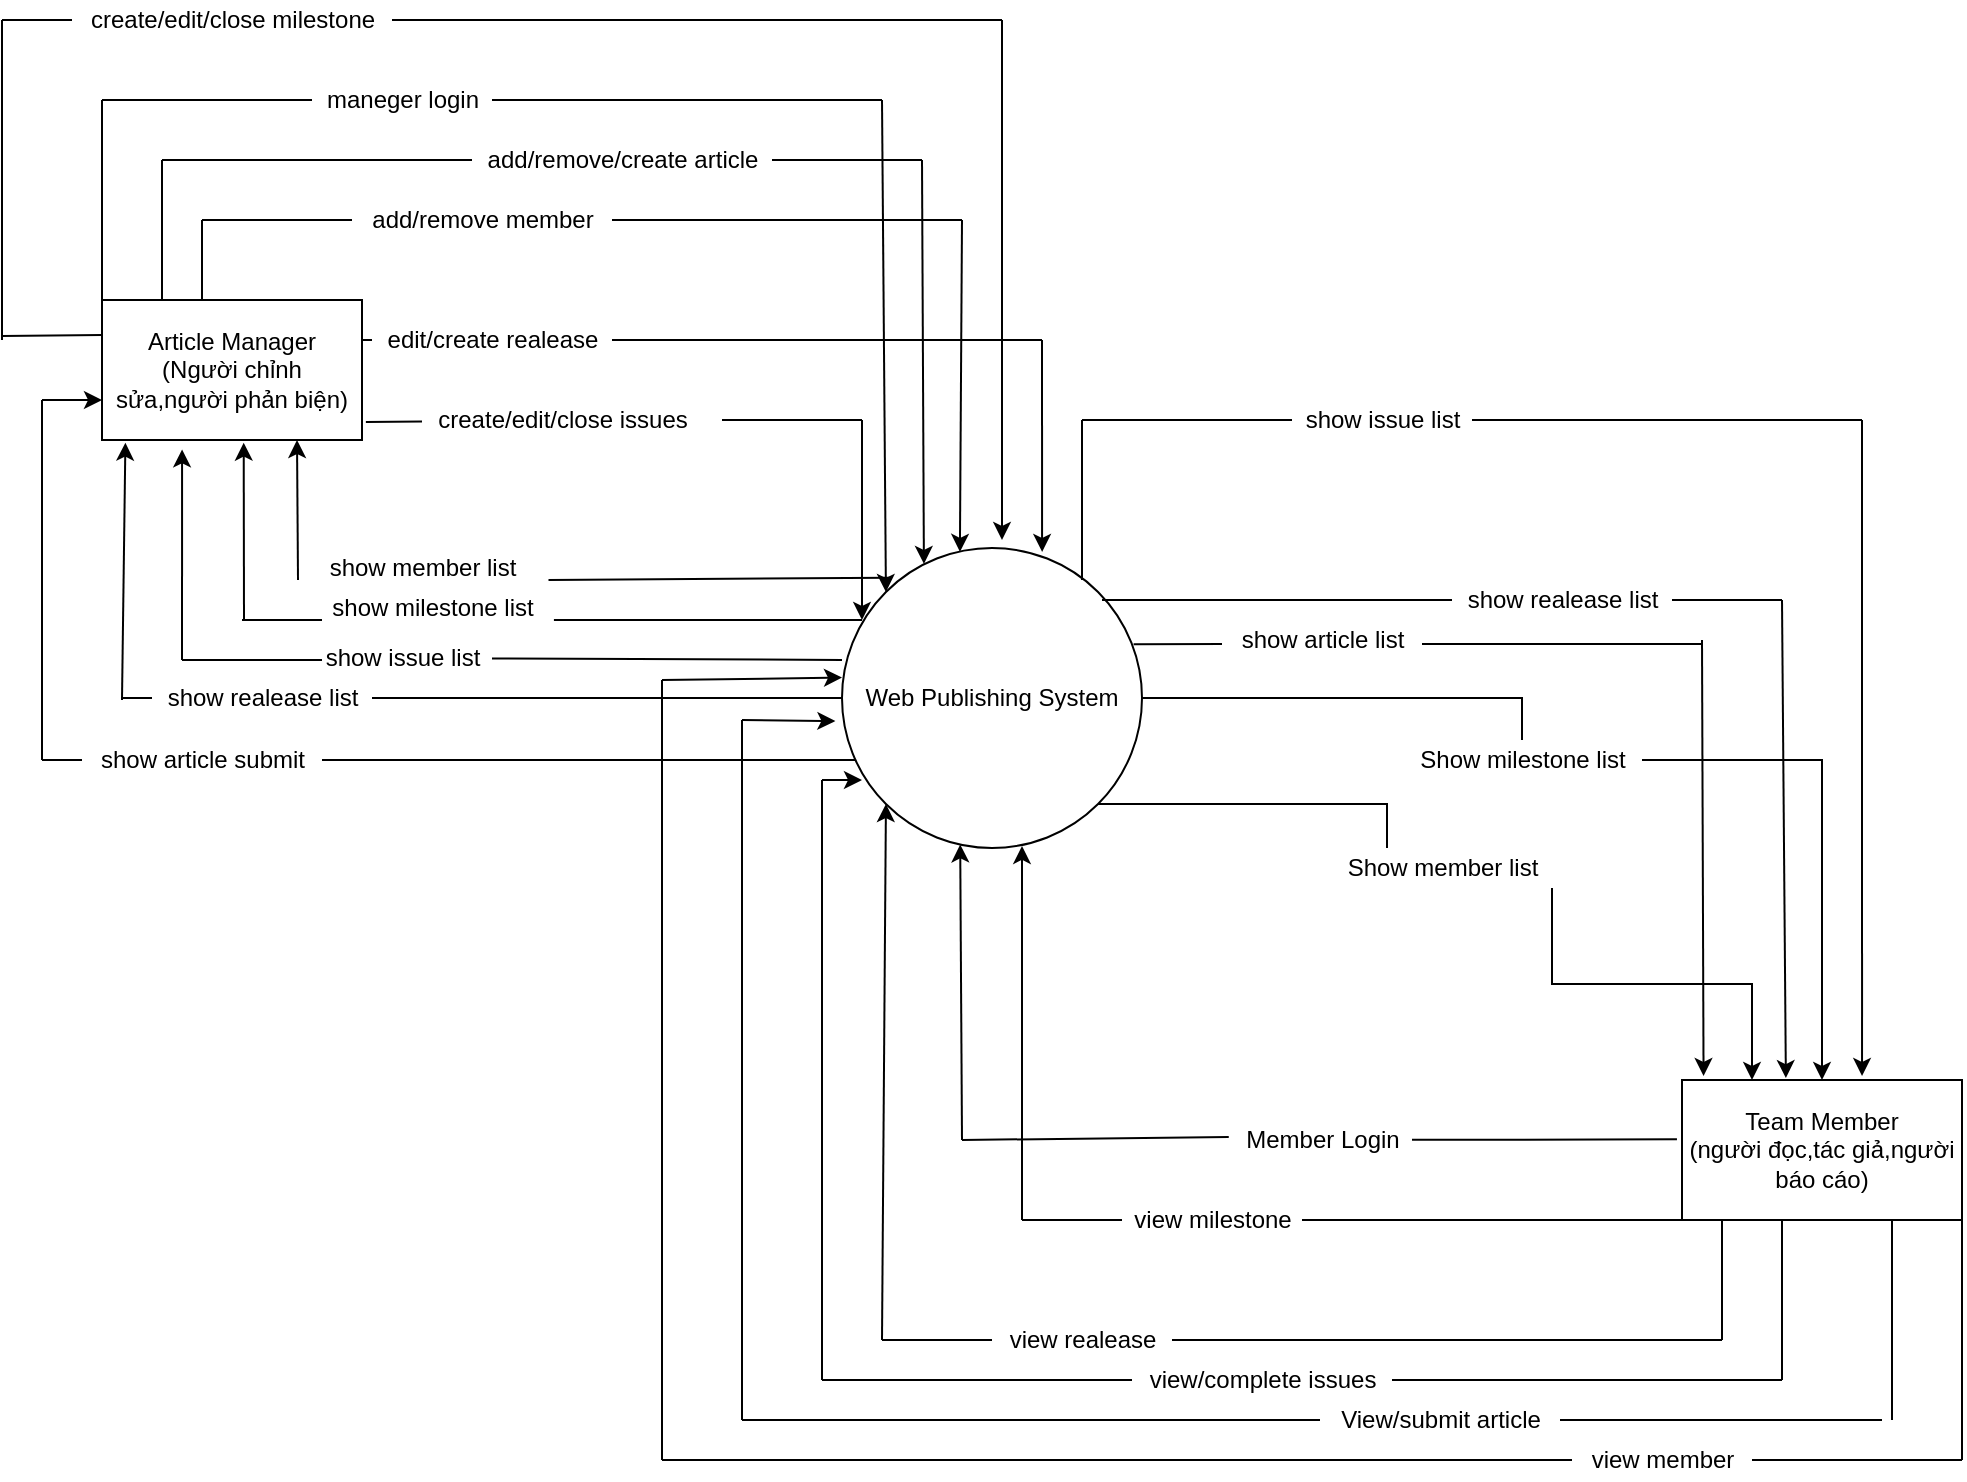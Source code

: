 <mxfile version="16.4.7" type="github">
  <diagram id="6a731a19-8d31-9384-78a2-239565b7b9f0" name="Page-1">
    <mxGraphModel dx="1422" dy="1621" grid="1" gridSize="10" guides="1" tooltips="1" connect="1" arrows="1" fold="1" page="1" pageScale="1" pageWidth="1169" pageHeight="827" background="none" math="0" shadow="0">
      <root>
        <mxCell id="0" />
        <mxCell id="1" parent="0" />
        <mxCell id="uklguWaOaTbAUM6NMsWW-1550" style="edgeStyle=orthogonalEdgeStyle;rounded=0;orthogonalLoop=1;jettySize=auto;html=1;entryX=0.5;entryY=0;entryDx=0;entryDy=0;startArrow=none;" edge="1" parent="1" source="uklguWaOaTbAUM6NMsWW-1567" target="uklguWaOaTbAUM6NMsWW-1549">
          <mxGeometry relative="1" as="geometry" />
        </mxCell>
        <mxCell id="uklguWaOaTbAUM6NMsWW-1559" style="edgeStyle=orthogonalEdgeStyle;rounded=0;orthogonalLoop=1;jettySize=auto;html=1;exitX=1;exitY=1;exitDx=0;exitDy=0;entryX=0.25;entryY=0;entryDx=0;entryDy=0;startArrow=none;" edge="1" parent="1" source="uklguWaOaTbAUM6NMsWW-1565" target="uklguWaOaTbAUM6NMsWW-1549">
          <mxGeometry relative="1" as="geometry">
            <mxPoint x="990" y="520" as="targetPoint" />
          </mxGeometry>
        </mxCell>
        <mxCell id="uklguWaOaTbAUM6NMsWW-1546" value="Web Publishing System" style="ellipse;whiteSpace=wrap;html=1;aspect=fixed;" vertex="1" parent="1">
          <mxGeometry x="540" y="264" width="150" height="150" as="geometry" />
        </mxCell>
        <mxCell id="uklguWaOaTbAUM6NMsWW-1548" value="Article Manager&lt;br&gt;(Người chỉnh sửa,người phản biện)" style="rounded=0;whiteSpace=wrap;html=1;" vertex="1" parent="1">
          <mxGeometry x="170" y="140" width="130" height="70" as="geometry" />
        </mxCell>
        <mxCell id="uklguWaOaTbAUM6NMsWW-1549" value="Team Member&lt;br&gt;(người đọc,tác giả,người báo cáo)" style="rounded=0;whiteSpace=wrap;html=1;" vertex="1" parent="1">
          <mxGeometry x="960" y="530" width="140" height="70" as="geometry" />
        </mxCell>
        <mxCell id="uklguWaOaTbAUM6NMsWW-1563" value="" style="endArrow=none;html=1;rounded=0;startArrow=none;" edge="1" parent="1">
          <mxGeometry width="50" height="50" relative="1" as="geometry">
            <mxPoint x="830" y="312" as="sourcePoint" />
            <mxPoint x="970" y="312" as="targetPoint" />
            <Array as="points">
              <mxPoint x="880" y="312" />
            </Array>
          </mxGeometry>
        </mxCell>
        <mxCell id="uklguWaOaTbAUM6NMsWW-1564" value="" style="endArrow=classic;html=1;rounded=0;entryX=0.077;entryY=-0.029;entryDx=0;entryDy=0;entryPerimeter=0;" edge="1" parent="1" target="uklguWaOaTbAUM6NMsWW-1549">
          <mxGeometry width="50" height="50" relative="1" as="geometry">
            <mxPoint x="970" y="310" as="sourcePoint" />
            <mxPoint x="1000" y="320" as="targetPoint" />
          </mxGeometry>
        </mxCell>
        <mxCell id="uklguWaOaTbAUM6NMsWW-1565" value="Show member list" style="text;html=1;align=center;verticalAlign=middle;resizable=0;points=[];autosize=1;strokeColor=none;fillColor=none;" vertex="1" parent="1">
          <mxGeometry x="785" y="414" width="110" height="20" as="geometry" />
        </mxCell>
        <mxCell id="uklguWaOaTbAUM6NMsWW-1566" value="" style="edgeStyle=orthogonalEdgeStyle;rounded=0;orthogonalLoop=1;jettySize=auto;html=1;exitX=1;exitY=1;exitDx=0;exitDy=0;entryX=0.25;entryY=0;entryDx=0;entryDy=0;endArrow=none;" edge="1" parent="1" source="uklguWaOaTbAUM6NMsWW-1546" target="uklguWaOaTbAUM6NMsWW-1565">
          <mxGeometry relative="1" as="geometry">
            <mxPoint x="995" y="530" as="targetPoint" />
            <mxPoint x="668.033" y="392.033" as="sourcePoint" />
          </mxGeometry>
        </mxCell>
        <mxCell id="uklguWaOaTbAUM6NMsWW-1567" value="Show milestone list" style="text;html=1;align=center;verticalAlign=middle;resizable=0;points=[];autosize=1;strokeColor=none;fillColor=none;" vertex="1" parent="1">
          <mxGeometry x="820" y="360" width="120" height="20" as="geometry" />
        </mxCell>
        <mxCell id="uklguWaOaTbAUM6NMsWW-1568" value="" style="edgeStyle=orthogonalEdgeStyle;rounded=0;orthogonalLoop=1;jettySize=auto;html=1;entryX=0.5;entryY=0;entryDx=0;entryDy=0;endArrow=none;" edge="1" parent="1" source="uklguWaOaTbAUM6NMsWW-1546" target="uklguWaOaTbAUM6NMsWW-1567">
          <mxGeometry relative="1" as="geometry">
            <mxPoint x="690" y="339.0" as="sourcePoint" />
            <mxPoint x="1030" y="530" as="targetPoint" />
          </mxGeometry>
        </mxCell>
        <mxCell id="uklguWaOaTbAUM6NMsWW-1570" value="show article list" style="text;html=1;align=center;verticalAlign=middle;resizable=0;points=[];autosize=1;strokeColor=none;fillColor=none;" vertex="1" parent="1">
          <mxGeometry x="730" y="300" width="100" height="20" as="geometry" />
        </mxCell>
        <mxCell id="uklguWaOaTbAUM6NMsWW-1571" value="" style="endArrow=none;html=1;rounded=0;exitX=0.972;exitY=0.321;exitDx=0;exitDy=0;exitPerimeter=0;" edge="1" parent="1" source="uklguWaOaTbAUM6NMsWW-1546">
          <mxGeometry width="50" height="50" relative="1" as="geometry">
            <mxPoint x="685.8" y="312.15" as="sourcePoint" />
            <mxPoint x="730" y="312" as="targetPoint" />
          </mxGeometry>
        </mxCell>
        <mxCell id="uklguWaOaTbAUM6NMsWW-1595" value="" style="endArrow=none;html=1;rounded=0;" edge="1" parent="1">
          <mxGeometry width="50" height="50" relative="1" as="geometry">
            <mxPoint x="1100" y="720" as="sourcePoint" />
            <mxPoint x="1100" y="600" as="targetPoint" />
          </mxGeometry>
        </mxCell>
        <mxCell id="uklguWaOaTbAUM6NMsWW-1596" value="" style="endArrow=none;html=1;rounded=0;startArrow=none;" edge="1" parent="1" source="uklguWaOaTbAUM6NMsWW-1613">
          <mxGeometry width="50" height="50" relative="1" as="geometry">
            <mxPoint x="450" y="720" as="sourcePoint" />
            <mxPoint x="1100" y="720" as="targetPoint" />
          </mxGeometry>
        </mxCell>
        <mxCell id="uklguWaOaTbAUM6NMsWW-1597" value="" style="endArrow=none;html=1;rounded=0;" edge="1" parent="1">
          <mxGeometry width="50" height="50" relative="1" as="geometry">
            <mxPoint x="450" y="720" as="sourcePoint" />
            <mxPoint x="450" y="330" as="targetPoint" />
          </mxGeometry>
        </mxCell>
        <mxCell id="uklguWaOaTbAUM6NMsWW-1598" value="" style="endArrow=classic;html=1;rounded=0;entryX=0;entryY=0.432;entryDx=0;entryDy=0;entryPerimeter=0;" edge="1" parent="1" target="uklguWaOaTbAUM6NMsWW-1546">
          <mxGeometry width="50" height="50" relative="1" as="geometry">
            <mxPoint x="450" y="330" as="sourcePoint" />
            <mxPoint x="500" y="310" as="targetPoint" />
          </mxGeometry>
        </mxCell>
        <mxCell id="uklguWaOaTbAUM6NMsWW-1599" value="" style="endArrow=none;html=1;rounded=0;entryX=0.75;entryY=1;entryDx=0;entryDy=0;" edge="1" parent="1" target="uklguWaOaTbAUM6NMsWW-1549">
          <mxGeometry width="50" height="50" relative="1" as="geometry">
            <mxPoint x="1065" y="700" as="sourcePoint" />
            <mxPoint x="1090" y="600" as="targetPoint" />
          </mxGeometry>
        </mxCell>
        <mxCell id="uklguWaOaTbAUM6NMsWW-1602" value="" style="endArrow=none;html=1;rounded=0;startArrow=none;" edge="1" parent="1" source="uklguWaOaTbAUM6NMsWW-1605">
          <mxGeometry width="50" height="50" relative="1" as="geometry">
            <mxPoint x="490" y="700" as="sourcePoint" />
            <mxPoint x="1060" y="700" as="targetPoint" />
          </mxGeometry>
        </mxCell>
        <mxCell id="uklguWaOaTbAUM6NMsWW-1603" value="" style="endArrow=none;html=1;rounded=0;" edge="1" parent="1">
          <mxGeometry width="50" height="50" relative="1" as="geometry">
            <mxPoint x="490" y="700" as="sourcePoint" />
            <mxPoint x="490" y="350" as="targetPoint" />
          </mxGeometry>
        </mxCell>
        <mxCell id="uklguWaOaTbAUM6NMsWW-1604" value="" style="endArrow=classic;html=1;rounded=0;entryX=-0.022;entryY=0.577;entryDx=0;entryDy=0;entryPerimeter=0;" edge="1" parent="1" target="uklguWaOaTbAUM6NMsWW-1546">
          <mxGeometry width="50" height="50" relative="1" as="geometry">
            <mxPoint x="490" y="350" as="sourcePoint" />
            <mxPoint x="540" y="340" as="targetPoint" />
          </mxGeometry>
        </mxCell>
        <mxCell id="uklguWaOaTbAUM6NMsWW-1605" value="View/submit article" style="text;html=1;align=center;verticalAlign=middle;resizable=0;points=[];autosize=1;strokeColor=none;fillColor=none;" vertex="1" parent="1">
          <mxGeometry x="779" y="690" width="120" height="20" as="geometry" />
        </mxCell>
        <mxCell id="uklguWaOaTbAUM6NMsWW-1606" value="" style="endArrow=none;html=1;rounded=0;" edge="1" parent="1" target="uklguWaOaTbAUM6NMsWW-1605">
          <mxGeometry width="50" height="50" relative="1" as="geometry">
            <mxPoint x="490" y="700" as="sourcePoint" />
            <mxPoint x="1060" y="700" as="targetPoint" />
          </mxGeometry>
        </mxCell>
        <mxCell id="uklguWaOaTbAUM6NMsWW-1607" value="" style="endArrow=none;html=1;rounded=0;" edge="1" parent="1">
          <mxGeometry width="50" height="50" relative="1" as="geometry">
            <mxPoint x="1010" y="680" as="sourcePoint" />
            <mxPoint x="1010" y="600" as="targetPoint" />
          </mxGeometry>
        </mxCell>
        <mxCell id="uklguWaOaTbAUM6NMsWW-1608" value="" style="endArrow=none;html=1;rounded=0;startArrow=none;" edge="1" parent="1" source="uklguWaOaTbAUM6NMsWW-1611">
          <mxGeometry width="50" height="50" relative="1" as="geometry">
            <mxPoint x="530" y="680" as="sourcePoint" />
            <mxPoint x="1010" y="680" as="targetPoint" />
          </mxGeometry>
        </mxCell>
        <mxCell id="uklguWaOaTbAUM6NMsWW-1609" value="" style="endArrow=none;html=1;rounded=0;" edge="1" parent="1">
          <mxGeometry width="50" height="50" relative="1" as="geometry">
            <mxPoint x="530" y="680" as="sourcePoint" />
            <mxPoint x="530" y="380" as="targetPoint" />
          </mxGeometry>
        </mxCell>
        <mxCell id="uklguWaOaTbAUM6NMsWW-1610" value="" style="endArrow=classic;html=1;rounded=0;" edge="1" parent="1">
          <mxGeometry width="50" height="50" relative="1" as="geometry">
            <mxPoint x="530" y="380" as="sourcePoint" />
            <mxPoint x="550" y="380" as="targetPoint" />
          </mxGeometry>
        </mxCell>
        <mxCell id="uklguWaOaTbAUM6NMsWW-1611" value="view/complete issues" style="text;html=1;align=center;verticalAlign=middle;resizable=0;points=[];autosize=1;strokeColor=none;fillColor=none;" vertex="1" parent="1">
          <mxGeometry x="685" y="670" width="130" height="20" as="geometry" />
        </mxCell>
        <mxCell id="uklguWaOaTbAUM6NMsWW-1612" value="" style="endArrow=none;html=1;rounded=0;" edge="1" parent="1" target="uklguWaOaTbAUM6NMsWW-1611">
          <mxGeometry width="50" height="50" relative="1" as="geometry">
            <mxPoint x="530" y="680" as="sourcePoint" />
            <mxPoint x="1010" y="680" as="targetPoint" />
          </mxGeometry>
        </mxCell>
        <mxCell id="uklguWaOaTbAUM6NMsWW-1613" value="view member" style="text;html=1;align=center;verticalAlign=middle;resizable=0;points=[];autosize=1;strokeColor=none;fillColor=none;" vertex="1" parent="1">
          <mxGeometry x="905" y="710" width="90" height="20" as="geometry" />
        </mxCell>
        <mxCell id="uklguWaOaTbAUM6NMsWW-1614" value="" style="endArrow=none;html=1;rounded=0;" edge="1" parent="1" target="uklguWaOaTbAUM6NMsWW-1613">
          <mxGeometry width="50" height="50" relative="1" as="geometry">
            <mxPoint x="450" y="720" as="sourcePoint" />
            <mxPoint x="1100" y="720" as="targetPoint" />
          </mxGeometry>
        </mxCell>
        <mxCell id="uklguWaOaTbAUM6NMsWW-1618" value="" style="endArrow=none;html=1;rounded=0;entryX=-0.018;entryY=0.424;entryDx=0;entryDy=0;entryPerimeter=0;startArrow=none;" edge="1" parent="1" source="uklguWaOaTbAUM6NMsWW-1620" target="uklguWaOaTbAUM6NMsWW-1549">
          <mxGeometry width="50" height="50" relative="1" as="geometry">
            <mxPoint x="600" y="560" as="sourcePoint" />
            <mxPoint x="960" y="540" as="targetPoint" />
          </mxGeometry>
        </mxCell>
        <mxCell id="uklguWaOaTbAUM6NMsWW-1619" value="" style="endArrow=classic;html=1;rounded=0;entryX=0.394;entryY=0.988;entryDx=0;entryDy=0;entryPerimeter=0;" edge="1" parent="1" target="uklguWaOaTbAUM6NMsWW-1546">
          <mxGeometry width="50" height="50" relative="1" as="geometry">
            <mxPoint x="600" y="560" as="sourcePoint" />
            <mxPoint x="650" y="510" as="targetPoint" />
          </mxGeometry>
        </mxCell>
        <mxCell id="uklguWaOaTbAUM6NMsWW-1620" value="Member Login" style="text;html=1;align=center;verticalAlign=middle;resizable=0;points=[];autosize=1;strokeColor=none;fillColor=none;rotation=0;" vertex="1" parent="1">
          <mxGeometry x="735" y="550" width="90" height="20" as="geometry" />
        </mxCell>
        <mxCell id="uklguWaOaTbAUM6NMsWW-1621" value="" style="endArrow=none;html=1;rounded=0;entryX=-0.018;entryY=0.424;entryDx=0;entryDy=0;entryPerimeter=0;" edge="1" parent="1" target="uklguWaOaTbAUM6NMsWW-1620">
          <mxGeometry width="50" height="50" relative="1" as="geometry">
            <mxPoint x="600" y="560" as="sourcePoint" />
            <mxPoint x="957.48" y="559.68" as="targetPoint" />
          </mxGeometry>
        </mxCell>
        <mxCell id="uklguWaOaTbAUM6NMsWW-1622" value="" style="endArrow=none;html=1;rounded=0;" edge="1" parent="1">
          <mxGeometry width="50" height="50" relative="1" as="geometry">
            <mxPoint x="660" y="280" as="sourcePoint" />
            <mxPoint x="660" y="200" as="targetPoint" />
          </mxGeometry>
        </mxCell>
        <mxCell id="uklguWaOaTbAUM6NMsWW-1623" value="" style="endArrow=none;html=1;rounded=0;startArrow=none;" edge="1" parent="1" source="uklguWaOaTbAUM6NMsWW-1625">
          <mxGeometry width="50" height="50" relative="1" as="geometry">
            <mxPoint x="660" y="200" as="sourcePoint" />
            <mxPoint x="1050" y="200" as="targetPoint" />
          </mxGeometry>
        </mxCell>
        <mxCell id="uklguWaOaTbAUM6NMsWW-1624" value="" style="endArrow=classic;html=1;rounded=0;entryX=0.643;entryY=-0.029;entryDx=0;entryDy=0;entryPerimeter=0;" edge="1" parent="1" target="uklguWaOaTbAUM6NMsWW-1549">
          <mxGeometry width="50" height="50" relative="1" as="geometry">
            <mxPoint x="1050" y="200" as="sourcePoint" />
            <mxPoint x="1100" y="200" as="targetPoint" />
          </mxGeometry>
        </mxCell>
        <mxCell id="uklguWaOaTbAUM6NMsWW-1625" value="show issue list" style="text;html=1;align=center;verticalAlign=middle;resizable=0;points=[];autosize=1;strokeColor=none;fillColor=none;" vertex="1" parent="1">
          <mxGeometry x="765" y="190" width="90" height="20" as="geometry" />
        </mxCell>
        <mxCell id="uklguWaOaTbAUM6NMsWW-1626" value="" style="endArrow=none;html=1;rounded=0;" edge="1" parent="1" target="uklguWaOaTbAUM6NMsWW-1625">
          <mxGeometry width="50" height="50" relative="1" as="geometry">
            <mxPoint x="660" y="200.0" as="sourcePoint" />
            <mxPoint x="1050" y="200.0" as="targetPoint" />
          </mxGeometry>
        </mxCell>
        <mxCell id="uklguWaOaTbAUM6NMsWW-1627" value="" style="endArrow=none;html=1;rounded=0;startArrow=none;" edge="1" parent="1" source="uklguWaOaTbAUM6NMsWW-1629">
          <mxGeometry width="50" height="50" relative="1" as="geometry">
            <mxPoint x="630" y="600" as="sourcePoint" />
            <mxPoint x="960" y="600" as="targetPoint" />
          </mxGeometry>
        </mxCell>
        <mxCell id="uklguWaOaTbAUM6NMsWW-1628" value="" style="endArrow=classic;html=1;rounded=0;entryX=0.6;entryY=0.993;entryDx=0;entryDy=0;entryPerimeter=0;" edge="1" parent="1" target="uklguWaOaTbAUM6NMsWW-1546">
          <mxGeometry width="50" height="50" relative="1" as="geometry">
            <mxPoint x="630" y="600" as="sourcePoint" />
            <mxPoint x="680" y="550" as="targetPoint" />
          </mxGeometry>
        </mxCell>
        <mxCell id="uklguWaOaTbAUM6NMsWW-1629" value="view milestone" style="text;html=1;align=center;verticalAlign=middle;resizable=0;points=[];autosize=1;strokeColor=none;fillColor=none;" vertex="1" parent="1">
          <mxGeometry x="680" y="590" width="90" height="20" as="geometry" />
        </mxCell>
        <mxCell id="uklguWaOaTbAUM6NMsWW-1630" value="" style="endArrow=none;html=1;rounded=0;" edge="1" parent="1" target="uklguWaOaTbAUM6NMsWW-1629">
          <mxGeometry width="50" height="50" relative="1" as="geometry">
            <mxPoint x="630" y="600" as="sourcePoint" />
            <mxPoint x="960" y="600" as="targetPoint" />
          </mxGeometry>
        </mxCell>
        <mxCell id="uklguWaOaTbAUM6NMsWW-1631" value="" style="endArrow=none;html=1;rounded=0;" edge="1" parent="1">
          <mxGeometry width="50" height="50" relative="1" as="geometry">
            <mxPoint x="980" y="660" as="sourcePoint" />
            <mxPoint x="980" y="600" as="targetPoint" />
          </mxGeometry>
        </mxCell>
        <mxCell id="uklguWaOaTbAUM6NMsWW-1632" value="" style="endArrow=none;html=1;rounded=0;startArrow=none;" edge="1" parent="1" source="uklguWaOaTbAUM6NMsWW-1634">
          <mxGeometry width="50" height="50" relative="1" as="geometry">
            <mxPoint x="560" y="660" as="sourcePoint" />
            <mxPoint x="980" y="660" as="targetPoint" />
          </mxGeometry>
        </mxCell>
        <mxCell id="uklguWaOaTbAUM6NMsWW-1633" value="" style="endArrow=classic;html=1;rounded=0;entryX=0;entryY=1;entryDx=0;entryDy=0;" edge="1" parent="1" target="uklguWaOaTbAUM6NMsWW-1546">
          <mxGeometry width="50" height="50" relative="1" as="geometry">
            <mxPoint x="560" y="660" as="sourcePoint" />
            <mxPoint x="610" y="610" as="targetPoint" />
          </mxGeometry>
        </mxCell>
        <mxCell id="uklguWaOaTbAUM6NMsWW-1634" value="view realease" style="text;html=1;align=center;verticalAlign=middle;resizable=0;points=[];autosize=1;strokeColor=none;fillColor=none;" vertex="1" parent="1">
          <mxGeometry x="615" y="650" width="90" height="20" as="geometry" />
        </mxCell>
        <mxCell id="uklguWaOaTbAUM6NMsWW-1635" value="" style="endArrow=none;html=1;rounded=0;" edge="1" parent="1" target="uklguWaOaTbAUM6NMsWW-1634">
          <mxGeometry width="50" height="50" relative="1" as="geometry">
            <mxPoint x="560" y="660" as="sourcePoint" />
            <mxPoint x="980" y="660" as="targetPoint" />
          </mxGeometry>
        </mxCell>
        <mxCell id="uklguWaOaTbAUM6NMsWW-1636" value="" style="endArrow=none;html=1;rounded=0;entryX=0;entryY=0.5;entryDx=0;entryDy=0;startArrow=none;" edge="1" parent="1" source="uklguWaOaTbAUM6NMsWW-1657" target="uklguWaOaTbAUM6NMsWW-1546">
          <mxGeometry width="50" height="50" relative="1" as="geometry">
            <mxPoint x="180" y="339" as="sourcePoint" />
            <mxPoint x="540" y="290" as="targetPoint" />
          </mxGeometry>
        </mxCell>
        <mxCell id="uklguWaOaTbAUM6NMsWW-1637" value="" style="endArrow=classic;html=1;rounded=0;entryX=0.09;entryY=1.019;entryDx=0;entryDy=0;entryPerimeter=0;" edge="1" parent="1" target="uklguWaOaTbAUM6NMsWW-1548">
          <mxGeometry width="50" height="50" relative="1" as="geometry">
            <mxPoint x="180" y="340" as="sourcePoint" />
            <mxPoint x="182" y="220" as="targetPoint" />
          </mxGeometry>
        </mxCell>
        <mxCell id="uklguWaOaTbAUM6NMsWW-1638" value="" style="endArrow=none;html=1;rounded=0;entryX=0;entryY=0.373;entryDx=0;entryDy=0;entryPerimeter=0;startArrow=none;" edge="1" parent="1" source="uklguWaOaTbAUM6NMsWW-1660" target="uklguWaOaTbAUM6NMsWW-1546">
          <mxGeometry width="50" height="50" relative="1" as="geometry">
            <mxPoint x="210" y="320" as="sourcePoint" />
            <mxPoint x="540" y="270" as="targetPoint" />
          </mxGeometry>
        </mxCell>
        <mxCell id="uklguWaOaTbAUM6NMsWW-1639" value="" style="endArrow=classic;html=1;rounded=0;entryX=0.308;entryY=1.067;entryDx=0;entryDy=0;entryPerimeter=0;" edge="1" parent="1" target="uklguWaOaTbAUM6NMsWW-1548">
          <mxGeometry width="50" height="50" relative="1" as="geometry">
            <mxPoint x="210" y="320" as="sourcePoint" />
            <mxPoint x="260" y="270" as="targetPoint" />
          </mxGeometry>
        </mxCell>
        <mxCell id="uklguWaOaTbAUM6NMsWW-1640" value="" style="endArrow=none;html=1;rounded=0;startArrow=none;exitX=1.008;exitY=0.8;exitDx=0;exitDy=0;exitPerimeter=0;" edge="1" parent="1" source="uklguWaOaTbAUM6NMsWW-1653">
          <mxGeometry width="50" height="50" relative="1" as="geometry">
            <mxPoint x="240" y="296" as="sourcePoint" />
            <mxPoint x="550" y="300" as="targetPoint" />
            <Array as="points" />
          </mxGeometry>
        </mxCell>
        <mxCell id="uklguWaOaTbAUM6NMsWW-1642" value="" style="endArrow=classic;html=1;rounded=0;entryX=0.545;entryY=1.019;entryDx=0;entryDy=0;entryPerimeter=0;" edge="1" parent="1" target="uklguWaOaTbAUM6NMsWW-1548">
          <mxGeometry width="50" height="50" relative="1" as="geometry">
            <mxPoint x="241" y="300" as="sourcePoint" />
            <mxPoint x="320" y="230" as="targetPoint" />
            <Array as="points" />
          </mxGeometry>
        </mxCell>
        <mxCell id="uklguWaOaTbAUM6NMsWW-1644" value="" style="endArrow=none;html=1;rounded=0;entryX=0.161;entryY=0.099;entryDx=0;entryDy=0;entryPerimeter=0;startArrow=none;exitX=1.075;exitY=0.8;exitDx=0;exitDy=0;exitPerimeter=0;" edge="1" parent="1" source="uklguWaOaTbAUM6NMsWW-1651" target="uklguWaOaTbAUM6NMsWW-1546">
          <mxGeometry width="50" height="50" relative="1" as="geometry">
            <mxPoint x="270" y="279" as="sourcePoint" />
            <mxPoint x="570" y="230" as="targetPoint" />
          </mxGeometry>
        </mxCell>
        <mxCell id="uklguWaOaTbAUM6NMsWW-1645" value="" style="endArrow=classic;html=1;rounded=0;entryX=0.75;entryY=1;entryDx=0;entryDy=0;" edge="1" parent="1" target="uklguWaOaTbAUM6NMsWW-1548">
          <mxGeometry width="50" height="50" relative="1" as="geometry">
            <mxPoint x="268" y="280" as="sourcePoint" />
            <mxPoint x="320" y="230" as="targetPoint" />
          </mxGeometry>
        </mxCell>
        <mxCell id="uklguWaOaTbAUM6NMsWW-1646" value="" style="endArrow=none;html=1;rounded=0;entryX=0.047;entryY=0.707;entryDx=0;entryDy=0;entryPerimeter=0;startArrow=none;" edge="1" parent="1" source="uklguWaOaTbAUM6NMsWW-1649" target="uklguWaOaTbAUM6NMsWW-1546">
          <mxGeometry width="50" height="50" relative="1" as="geometry">
            <mxPoint x="140" y="370" as="sourcePoint" />
            <mxPoint x="350" y="350" as="targetPoint" />
          </mxGeometry>
        </mxCell>
        <mxCell id="uklguWaOaTbAUM6NMsWW-1647" value="" style="endArrow=none;html=1;rounded=0;" edge="1" parent="1">
          <mxGeometry width="50" height="50" relative="1" as="geometry">
            <mxPoint x="140" y="370" as="sourcePoint" />
            <mxPoint x="140" y="190" as="targetPoint" />
          </mxGeometry>
        </mxCell>
        <mxCell id="uklguWaOaTbAUM6NMsWW-1648" value="" style="endArrow=classic;html=1;rounded=0;" edge="1" parent="1">
          <mxGeometry width="50" height="50" relative="1" as="geometry">
            <mxPoint x="140" y="190" as="sourcePoint" />
            <mxPoint x="170" y="190" as="targetPoint" />
          </mxGeometry>
        </mxCell>
        <mxCell id="uklguWaOaTbAUM6NMsWW-1649" value="show article submit" style="text;html=1;align=center;verticalAlign=middle;resizable=0;points=[];autosize=1;strokeColor=none;fillColor=none;" vertex="1" parent="1">
          <mxGeometry x="160" y="360" width="120" height="20" as="geometry" />
        </mxCell>
        <mxCell id="uklguWaOaTbAUM6NMsWW-1650" value="" style="endArrow=none;html=1;rounded=0;" edge="1" parent="1">
          <mxGeometry width="50" height="50" relative="1" as="geometry">
            <mxPoint x="140" y="370" as="sourcePoint" />
            <mxPoint x="160" y="370" as="targetPoint" />
          </mxGeometry>
        </mxCell>
        <mxCell id="uklguWaOaTbAUM6NMsWW-1651" value="show member list" style="text;html=1;align=center;verticalAlign=middle;resizable=0;points=[];autosize=1;strokeColor=none;fillColor=none;" vertex="1" parent="1">
          <mxGeometry x="275" y="264" width="110" height="20" as="geometry" />
        </mxCell>
        <mxCell id="uklguWaOaTbAUM6NMsWW-1653" value="show milestone list" style="text;html=1;align=center;verticalAlign=middle;resizable=0;points=[];autosize=1;strokeColor=none;fillColor=none;" vertex="1" parent="1">
          <mxGeometry x="275" y="284" width="120" height="20" as="geometry" />
        </mxCell>
        <mxCell id="uklguWaOaTbAUM6NMsWW-1654" value="" style="endArrow=none;html=1;rounded=0;" edge="1" parent="1">
          <mxGeometry width="50" height="50" relative="1" as="geometry">
            <mxPoint x="240" y="300" as="sourcePoint" />
            <mxPoint x="280" y="300" as="targetPoint" />
            <Array as="points" />
          </mxGeometry>
        </mxCell>
        <mxCell id="uklguWaOaTbAUM6NMsWW-1657" value="show realease list" style="text;html=1;align=center;verticalAlign=middle;resizable=0;points=[];autosize=1;strokeColor=none;fillColor=none;" vertex="1" parent="1">
          <mxGeometry x="195" y="329" width="110" height="20" as="geometry" />
        </mxCell>
        <mxCell id="uklguWaOaTbAUM6NMsWW-1658" value="" style="endArrow=none;html=1;rounded=0;entryX=0;entryY=0.5;entryDx=0;entryDy=0;" edge="1" parent="1" target="uklguWaOaTbAUM6NMsWW-1657">
          <mxGeometry width="50" height="50" relative="1" as="geometry">
            <mxPoint x="180" y="339" as="sourcePoint" />
            <mxPoint x="540" y="339" as="targetPoint" />
          </mxGeometry>
        </mxCell>
        <mxCell id="uklguWaOaTbAUM6NMsWW-1660" value="show issue list" style="text;html=1;align=center;verticalAlign=middle;resizable=0;points=[];autosize=1;strokeColor=none;fillColor=none;" vertex="1" parent="1">
          <mxGeometry x="275" y="309" width="90" height="20" as="geometry" />
        </mxCell>
        <mxCell id="uklguWaOaTbAUM6NMsWW-1661" value="" style="endArrow=none;html=1;rounded=0;" edge="1" parent="1">
          <mxGeometry width="50" height="50" relative="1" as="geometry">
            <mxPoint x="210" y="320" as="sourcePoint" />
            <mxPoint x="280" y="320" as="targetPoint" />
          </mxGeometry>
        </mxCell>
        <mxCell id="uklguWaOaTbAUM6NMsWW-1662" value="" style="endArrow=none;html=1;rounded=0;" edge="1" parent="1">
          <mxGeometry width="50" height="50" relative="1" as="geometry">
            <mxPoint x="170" y="140" as="sourcePoint" />
            <mxPoint x="170" y="40" as="targetPoint" />
          </mxGeometry>
        </mxCell>
        <mxCell id="uklguWaOaTbAUM6NMsWW-1663" value="" style="endArrow=none;html=1;rounded=0;startArrow=none;" edge="1" parent="1" source="uklguWaOaTbAUM6NMsWW-1687">
          <mxGeometry width="50" height="50" relative="1" as="geometry">
            <mxPoint x="170" y="40" as="sourcePoint" />
            <mxPoint x="560" y="40" as="targetPoint" />
          </mxGeometry>
        </mxCell>
        <mxCell id="uklguWaOaTbAUM6NMsWW-1664" value="" style="endArrow=classic;html=1;rounded=0;entryX=0;entryY=0;entryDx=0;entryDy=0;" edge="1" parent="1" target="uklguWaOaTbAUM6NMsWW-1546">
          <mxGeometry width="50" height="50" relative="1" as="geometry">
            <mxPoint x="560" y="40" as="sourcePoint" />
            <mxPoint x="560" y="280" as="targetPoint" />
          </mxGeometry>
        </mxCell>
        <mxCell id="uklguWaOaTbAUM6NMsWW-1665" value="" style="endArrow=none;html=1;rounded=0;" edge="1" parent="1">
          <mxGeometry width="50" height="50" relative="1" as="geometry">
            <mxPoint x="200" y="140" as="sourcePoint" />
            <mxPoint x="200" y="70" as="targetPoint" />
          </mxGeometry>
        </mxCell>
        <mxCell id="uklguWaOaTbAUM6NMsWW-1666" value="" style="endArrow=none;html=1;rounded=0;startArrow=none;" edge="1" parent="1" source="uklguWaOaTbAUM6NMsWW-1685">
          <mxGeometry width="50" height="50" relative="1" as="geometry">
            <mxPoint x="200" y="70" as="sourcePoint" />
            <mxPoint x="580" y="70" as="targetPoint" />
          </mxGeometry>
        </mxCell>
        <mxCell id="uklguWaOaTbAUM6NMsWW-1667" value="" style="endArrow=classic;html=1;rounded=0;entryX=0.273;entryY=0.053;entryDx=0;entryDy=0;entryPerimeter=0;" edge="1" parent="1" target="uklguWaOaTbAUM6NMsWW-1546">
          <mxGeometry width="50" height="50" relative="1" as="geometry">
            <mxPoint x="580" y="70" as="sourcePoint" />
            <mxPoint x="630" y="70" as="targetPoint" />
          </mxGeometry>
        </mxCell>
        <mxCell id="uklguWaOaTbAUM6NMsWW-1668" value="" style="endArrow=none;html=1;rounded=0;" edge="1" parent="1">
          <mxGeometry width="50" height="50" relative="1" as="geometry">
            <mxPoint x="220" y="140" as="sourcePoint" />
            <mxPoint x="220" y="100" as="targetPoint" />
          </mxGeometry>
        </mxCell>
        <mxCell id="uklguWaOaTbAUM6NMsWW-1669" value="" style="endArrow=none;html=1;rounded=0;startArrow=none;" edge="1" parent="1" source="uklguWaOaTbAUM6NMsWW-1683">
          <mxGeometry width="50" height="50" relative="1" as="geometry">
            <mxPoint x="220" y="100" as="sourcePoint" />
            <mxPoint x="600" y="100" as="targetPoint" />
          </mxGeometry>
        </mxCell>
        <mxCell id="uklguWaOaTbAUM6NMsWW-1670" value="" style="endArrow=classic;html=1;rounded=0;entryX=0.393;entryY=0.013;entryDx=0;entryDy=0;entryPerimeter=0;" edge="1" parent="1" target="uklguWaOaTbAUM6NMsWW-1546">
          <mxGeometry width="50" height="50" relative="1" as="geometry">
            <mxPoint x="600" y="100" as="sourcePoint" />
            <mxPoint x="650" y="100" as="targetPoint" />
          </mxGeometry>
        </mxCell>
        <mxCell id="uklguWaOaTbAUM6NMsWW-1671" value="" style="endArrow=none;html=1;rounded=0;entryX=0;entryY=0.25;entryDx=0;entryDy=0;" edge="1" parent="1" target="uklguWaOaTbAUM6NMsWW-1548">
          <mxGeometry width="50" height="50" relative="1" as="geometry">
            <mxPoint x="120" y="158" as="sourcePoint" />
            <mxPoint x="160" y="160" as="targetPoint" />
          </mxGeometry>
        </mxCell>
        <mxCell id="uklguWaOaTbAUM6NMsWW-1672" value="" style="endArrow=none;html=1;rounded=0;" edge="1" parent="1">
          <mxGeometry width="50" height="50" relative="1" as="geometry">
            <mxPoint x="120" y="160" as="sourcePoint" />
            <mxPoint x="120" as="targetPoint" />
          </mxGeometry>
        </mxCell>
        <mxCell id="uklguWaOaTbAUM6NMsWW-1673" value="" style="endArrow=none;html=1;rounded=0;startArrow=none;" edge="1" parent="1" source="uklguWaOaTbAUM6NMsWW-1690">
          <mxGeometry width="50" height="50" relative="1" as="geometry">
            <mxPoint x="120" as="sourcePoint" />
            <mxPoint x="620" as="targetPoint" />
          </mxGeometry>
        </mxCell>
        <mxCell id="uklguWaOaTbAUM6NMsWW-1674" value="" style="endArrow=classic;html=1;rounded=0;" edge="1" parent="1">
          <mxGeometry width="50" height="50" relative="1" as="geometry">
            <mxPoint x="620" as="sourcePoint" />
            <mxPoint x="620" y="260" as="targetPoint" />
          </mxGeometry>
        </mxCell>
        <mxCell id="uklguWaOaTbAUM6NMsWW-1675" value="" style="endArrow=none;html=1;rounded=0;startArrow=none;" edge="1" parent="1" source="uklguWaOaTbAUM6NMsWW-1681">
          <mxGeometry width="50" height="50" relative="1" as="geometry">
            <mxPoint x="300" y="160" as="sourcePoint" />
            <mxPoint x="640" y="160" as="targetPoint" />
          </mxGeometry>
        </mxCell>
        <mxCell id="uklguWaOaTbAUM6NMsWW-1676" value="" style="endArrow=none;html=1;rounded=0;startArrow=none;" edge="1" parent="1" source="uklguWaOaTbAUM6NMsWW-1679">
          <mxGeometry width="50" height="50" relative="1" as="geometry">
            <mxPoint x="670" y="290" as="sourcePoint" />
            <mxPoint x="1010" y="290" as="targetPoint" />
          </mxGeometry>
        </mxCell>
        <mxCell id="uklguWaOaTbAUM6NMsWW-1677" value="" style="endArrow=classic;html=1;rounded=0;entryX=0.371;entryY=-0.014;entryDx=0;entryDy=0;entryPerimeter=0;" edge="1" parent="1" target="uklguWaOaTbAUM6NMsWW-1549">
          <mxGeometry width="50" height="50" relative="1" as="geometry">
            <mxPoint x="1010" y="290" as="sourcePoint" />
            <mxPoint x="1060" y="290" as="targetPoint" />
          </mxGeometry>
        </mxCell>
        <mxCell id="uklguWaOaTbAUM6NMsWW-1678" value="" style="endArrow=classic;html=1;rounded=0;entryX=0.667;entryY=0.013;entryDx=0;entryDy=0;entryPerimeter=0;" edge="1" parent="1" target="uklguWaOaTbAUM6NMsWW-1546">
          <mxGeometry width="50" height="50" relative="1" as="geometry">
            <mxPoint x="640" y="160" as="sourcePoint" />
            <mxPoint x="690" y="160" as="targetPoint" />
          </mxGeometry>
        </mxCell>
        <mxCell id="uklguWaOaTbAUM6NMsWW-1679" value="show realease list" style="text;html=1;align=center;verticalAlign=middle;resizable=0;points=[];autosize=1;strokeColor=none;fillColor=none;" vertex="1" parent="1">
          <mxGeometry x="845" y="280" width="110" height="20" as="geometry" />
        </mxCell>
        <mxCell id="uklguWaOaTbAUM6NMsWW-1680" value="" style="endArrow=none;html=1;rounded=0;" edge="1" parent="1" target="uklguWaOaTbAUM6NMsWW-1679">
          <mxGeometry width="50" height="50" relative="1" as="geometry">
            <mxPoint x="670" y="290" as="sourcePoint" />
            <mxPoint x="1010" y="290" as="targetPoint" />
          </mxGeometry>
        </mxCell>
        <mxCell id="uklguWaOaTbAUM6NMsWW-1681" value="edit/create realease" style="text;html=1;align=center;verticalAlign=middle;resizable=0;points=[];autosize=1;strokeColor=none;fillColor=none;" vertex="1" parent="1">
          <mxGeometry x="305" y="150" width="120" height="20" as="geometry" />
        </mxCell>
        <mxCell id="uklguWaOaTbAUM6NMsWW-1682" value="" style="endArrow=none;html=1;rounded=0;" edge="1" parent="1" target="uklguWaOaTbAUM6NMsWW-1681">
          <mxGeometry width="50" height="50" relative="1" as="geometry">
            <mxPoint x="300" y="160" as="sourcePoint" />
            <mxPoint x="640" y="160" as="targetPoint" />
          </mxGeometry>
        </mxCell>
        <mxCell id="uklguWaOaTbAUM6NMsWW-1683" value="add/remove member" style="text;html=1;align=center;verticalAlign=middle;resizable=0;points=[];autosize=1;strokeColor=none;fillColor=none;" vertex="1" parent="1">
          <mxGeometry x="295" y="90" width="130" height="20" as="geometry" />
        </mxCell>
        <mxCell id="uklguWaOaTbAUM6NMsWW-1684" value="" style="endArrow=none;html=1;rounded=0;" edge="1" parent="1" target="uklguWaOaTbAUM6NMsWW-1683">
          <mxGeometry width="50" height="50" relative="1" as="geometry">
            <mxPoint x="220" y="100" as="sourcePoint" />
            <mxPoint x="600" y="100" as="targetPoint" />
          </mxGeometry>
        </mxCell>
        <mxCell id="uklguWaOaTbAUM6NMsWW-1685" value="add/remove/create article" style="text;html=1;align=center;verticalAlign=middle;resizable=0;points=[];autosize=1;strokeColor=none;fillColor=none;" vertex="1" parent="1">
          <mxGeometry x="355" y="60" width="150" height="20" as="geometry" />
        </mxCell>
        <mxCell id="uklguWaOaTbAUM6NMsWW-1686" value="" style="endArrow=none;html=1;rounded=0;" edge="1" parent="1" target="uklguWaOaTbAUM6NMsWW-1685">
          <mxGeometry width="50" height="50" relative="1" as="geometry">
            <mxPoint x="200" y="70" as="sourcePoint" />
            <mxPoint x="580" y="70" as="targetPoint" />
          </mxGeometry>
        </mxCell>
        <mxCell id="uklguWaOaTbAUM6NMsWW-1687" value="maneger login" style="text;html=1;align=center;verticalAlign=middle;resizable=0;points=[];autosize=1;strokeColor=none;fillColor=none;" vertex="1" parent="1">
          <mxGeometry x="275" y="30" width="90" height="20" as="geometry" />
        </mxCell>
        <mxCell id="uklguWaOaTbAUM6NMsWW-1688" value="" style="endArrow=none;html=1;rounded=0;" edge="1" parent="1" target="uklguWaOaTbAUM6NMsWW-1687">
          <mxGeometry width="50" height="50" relative="1" as="geometry">
            <mxPoint x="170" y="40" as="sourcePoint" />
            <mxPoint x="560" y="40" as="targetPoint" />
          </mxGeometry>
        </mxCell>
        <mxCell id="uklguWaOaTbAUM6NMsWW-1690" value="create/edit/close milestone" style="text;html=1;align=center;verticalAlign=middle;resizable=0;points=[];autosize=1;strokeColor=none;fillColor=none;" vertex="1" parent="1">
          <mxGeometry x="155" y="-10" width="160" height="20" as="geometry" />
        </mxCell>
        <mxCell id="uklguWaOaTbAUM6NMsWW-1691" value="" style="endArrow=none;html=1;rounded=0;" edge="1" parent="1" target="uklguWaOaTbAUM6NMsWW-1690">
          <mxGeometry width="50" height="50" relative="1" as="geometry">
            <mxPoint x="120" as="sourcePoint" />
            <mxPoint x="620" as="targetPoint" />
          </mxGeometry>
        </mxCell>
        <mxCell id="uklguWaOaTbAUM6NMsWW-1692" value="" style="endArrow=none;html=1;rounded=0;startArrow=none;" edge="1" parent="1">
          <mxGeometry width="50" height="50" relative="1" as="geometry">
            <mxPoint x="480" y="200" as="sourcePoint" />
            <mxPoint x="550" y="200" as="targetPoint" />
          </mxGeometry>
        </mxCell>
        <mxCell id="uklguWaOaTbAUM6NMsWW-1693" value="" style="endArrow=classic;html=1;rounded=0;" edge="1" parent="1">
          <mxGeometry width="50" height="50" relative="1" as="geometry">
            <mxPoint x="550" y="200" as="sourcePoint" />
            <mxPoint x="550" y="300" as="targetPoint" />
          </mxGeometry>
        </mxCell>
        <mxCell id="uklguWaOaTbAUM6NMsWW-1694" value="create/edit/close issues" style="text;html=1;align=center;verticalAlign=middle;resizable=0;points=[];autosize=1;strokeColor=none;fillColor=none;" vertex="1" parent="1">
          <mxGeometry x="330" y="190" width="140" height="20" as="geometry" />
        </mxCell>
        <mxCell id="uklguWaOaTbAUM6NMsWW-1695" value="" style="endArrow=none;html=1;rounded=0;exitX=1.015;exitY=0.871;exitDx=0;exitDy=0;exitPerimeter=0;" edge="1" parent="1" source="uklguWaOaTbAUM6NMsWW-1548" target="uklguWaOaTbAUM6NMsWW-1694">
          <mxGeometry width="50" height="50" relative="1" as="geometry">
            <mxPoint x="301.95" y="200.97" as="sourcePoint" />
            <mxPoint x="550" y="200" as="targetPoint" />
          </mxGeometry>
        </mxCell>
      </root>
    </mxGraphModel>
  </diagram>
</mxfile>
